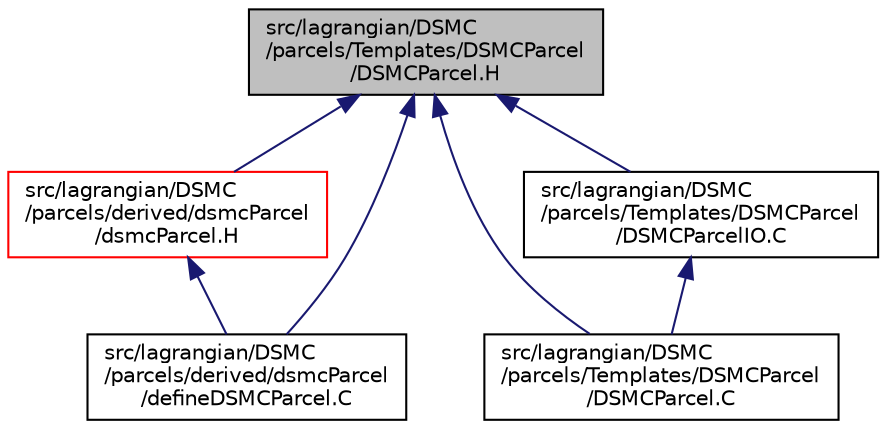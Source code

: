 digraph "src/lagrangian/DSMC/parcels/Templates/DSMCParcel/DSMCParcel.H"
{
  bgcolor="transparent";
  edge [fontname="Helvetica",fontsize="10",labelfontname="Helvetica",labelfontsize="10"];
  node [fontname="Helvetica",fontsize="10",shape=record];
  Node388 [label="src/lagrangian/DSMC\l/parcels/Templates/DSMCParcel\l/DSMCParcel.H",height=0.2,width=0.4,color="black", fillcolor="grey75", style="filled", fontcolor="black"];
  Node388 -> Node389 [dir="back",color="midnightblue",fontsize="10",style="solid",fontname="Helvetica"];
  Node389 [label="src/lagrangian/DSMC\l/parcels/derived/dsmcParcel\l/dsmcParcel.H",height=0.2,width=0.4,color="red",URL="$a05717.html"];
  Node389 -> Node392 [dir="back",color="midnightblue",fontsize="10",style="solid",fontname="Helvetica"];
  Node392 [label="src/lagrangian/DSMC\l/parcels/derived/dsmcParcel\l/defineDSMCParcel.C",height=0.2,width=0.4,color="black",URL="$a05711.html"];
  Node388 -> Node392 [dir="back",color="midnightblue",fontsize="10",style="solid",fontname="Helvetica"];
  Node388 -> Node397 [dir="back",color="midnightblue",fontsize="10",style="solid",fontname="Helvetica"];
  Node397 [label="src/lagrangian/DSMC\l/parcels/Templates/DSMCParcel\l/DSMCParcel.C",height=0.2,width=0.4,color="black",URL="$a05729.html"];
  Node388 -> Node398 [dir="back",color="midnightblue",fontsize="10",style="solid",fontname="Helvetica"];
  Node398 [label="src/lagrangian/DSMC\l/parcels/Templates/DSMCParcel\l/DSMCParcelIO.C",height=0.2,width=0.4,color="black",URL="$a05738.html"];
  Node398 -> Node397 [dir="back",color="midnightblue",fontsize="10",style="solid",fontname="Helvetica"];
}
